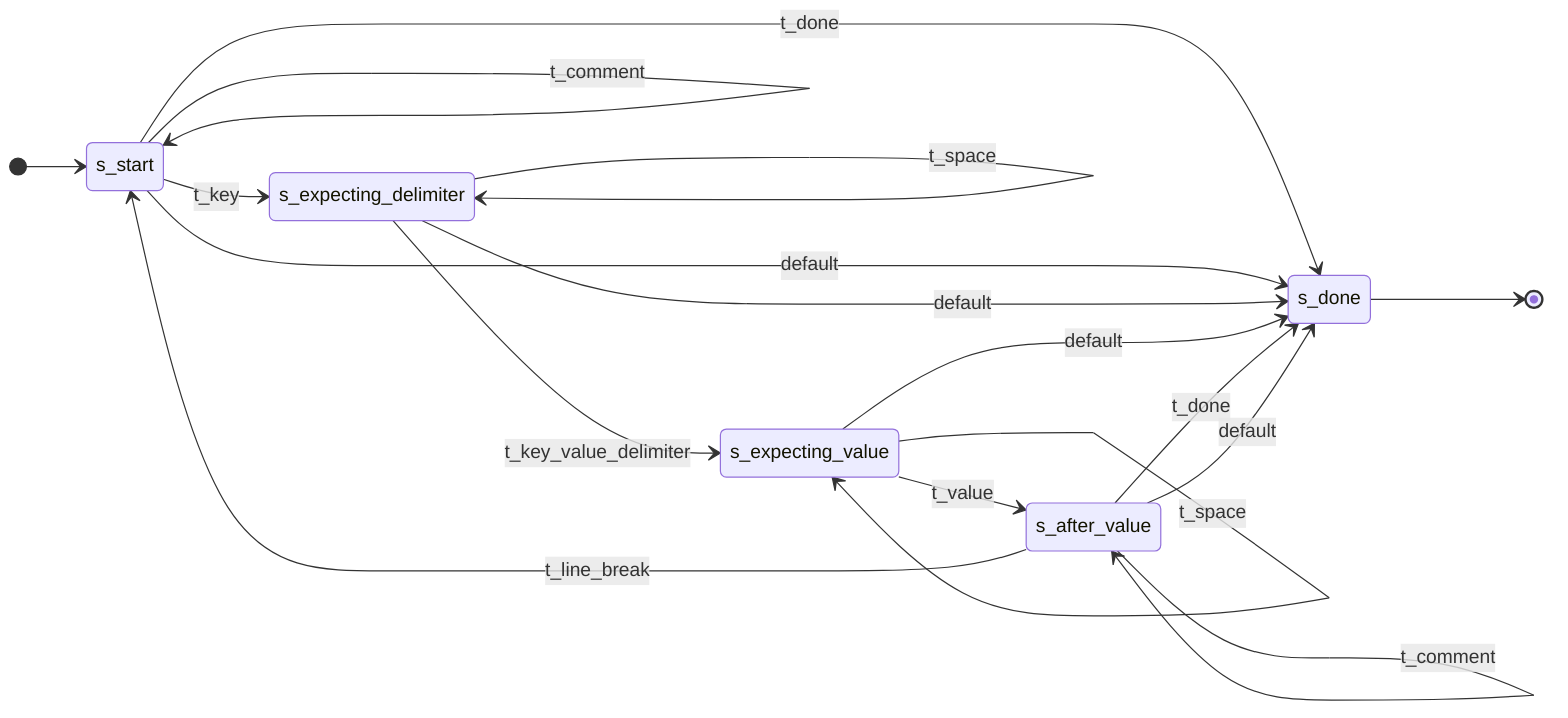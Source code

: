 stateDiagram-v2
  direction LR

  %% s_start state
  [*] --> s_start
  s_start --> s_done: t_done
  s_start --> s_start: t_line_break
  s_start --> s_start: t_space
  s_start --> s_expecting_delimiter: t_key
  s_start --> s_start: t_comment
  s_start --> s_done: default

  %% s_expecting_delimiter state
  s_expecting_delimiter --> s_expecting_value: t_key_value_delimiter
  s_expecting_delimiter --> s_expecting_delimiter: t_space
  s_expecting_delimiter --> s_done: default

  %% s_expecting_value state
  s_expecting_value --> s_after_value: t_value
  s_expecting_value --> s_expecting_value: t_space
  s_expecting_value --> s_done: default

  %% s_after_value state
  s_after_value --> s_done: t_done
  s_after_value --> s_after_value: t_space
  s_after_value --> s_after_value: t_comment
  s_after_value --> s_start: t_line_break
  s_after_value --> s_done: default

  %% s_done state
  s_done --> [*]